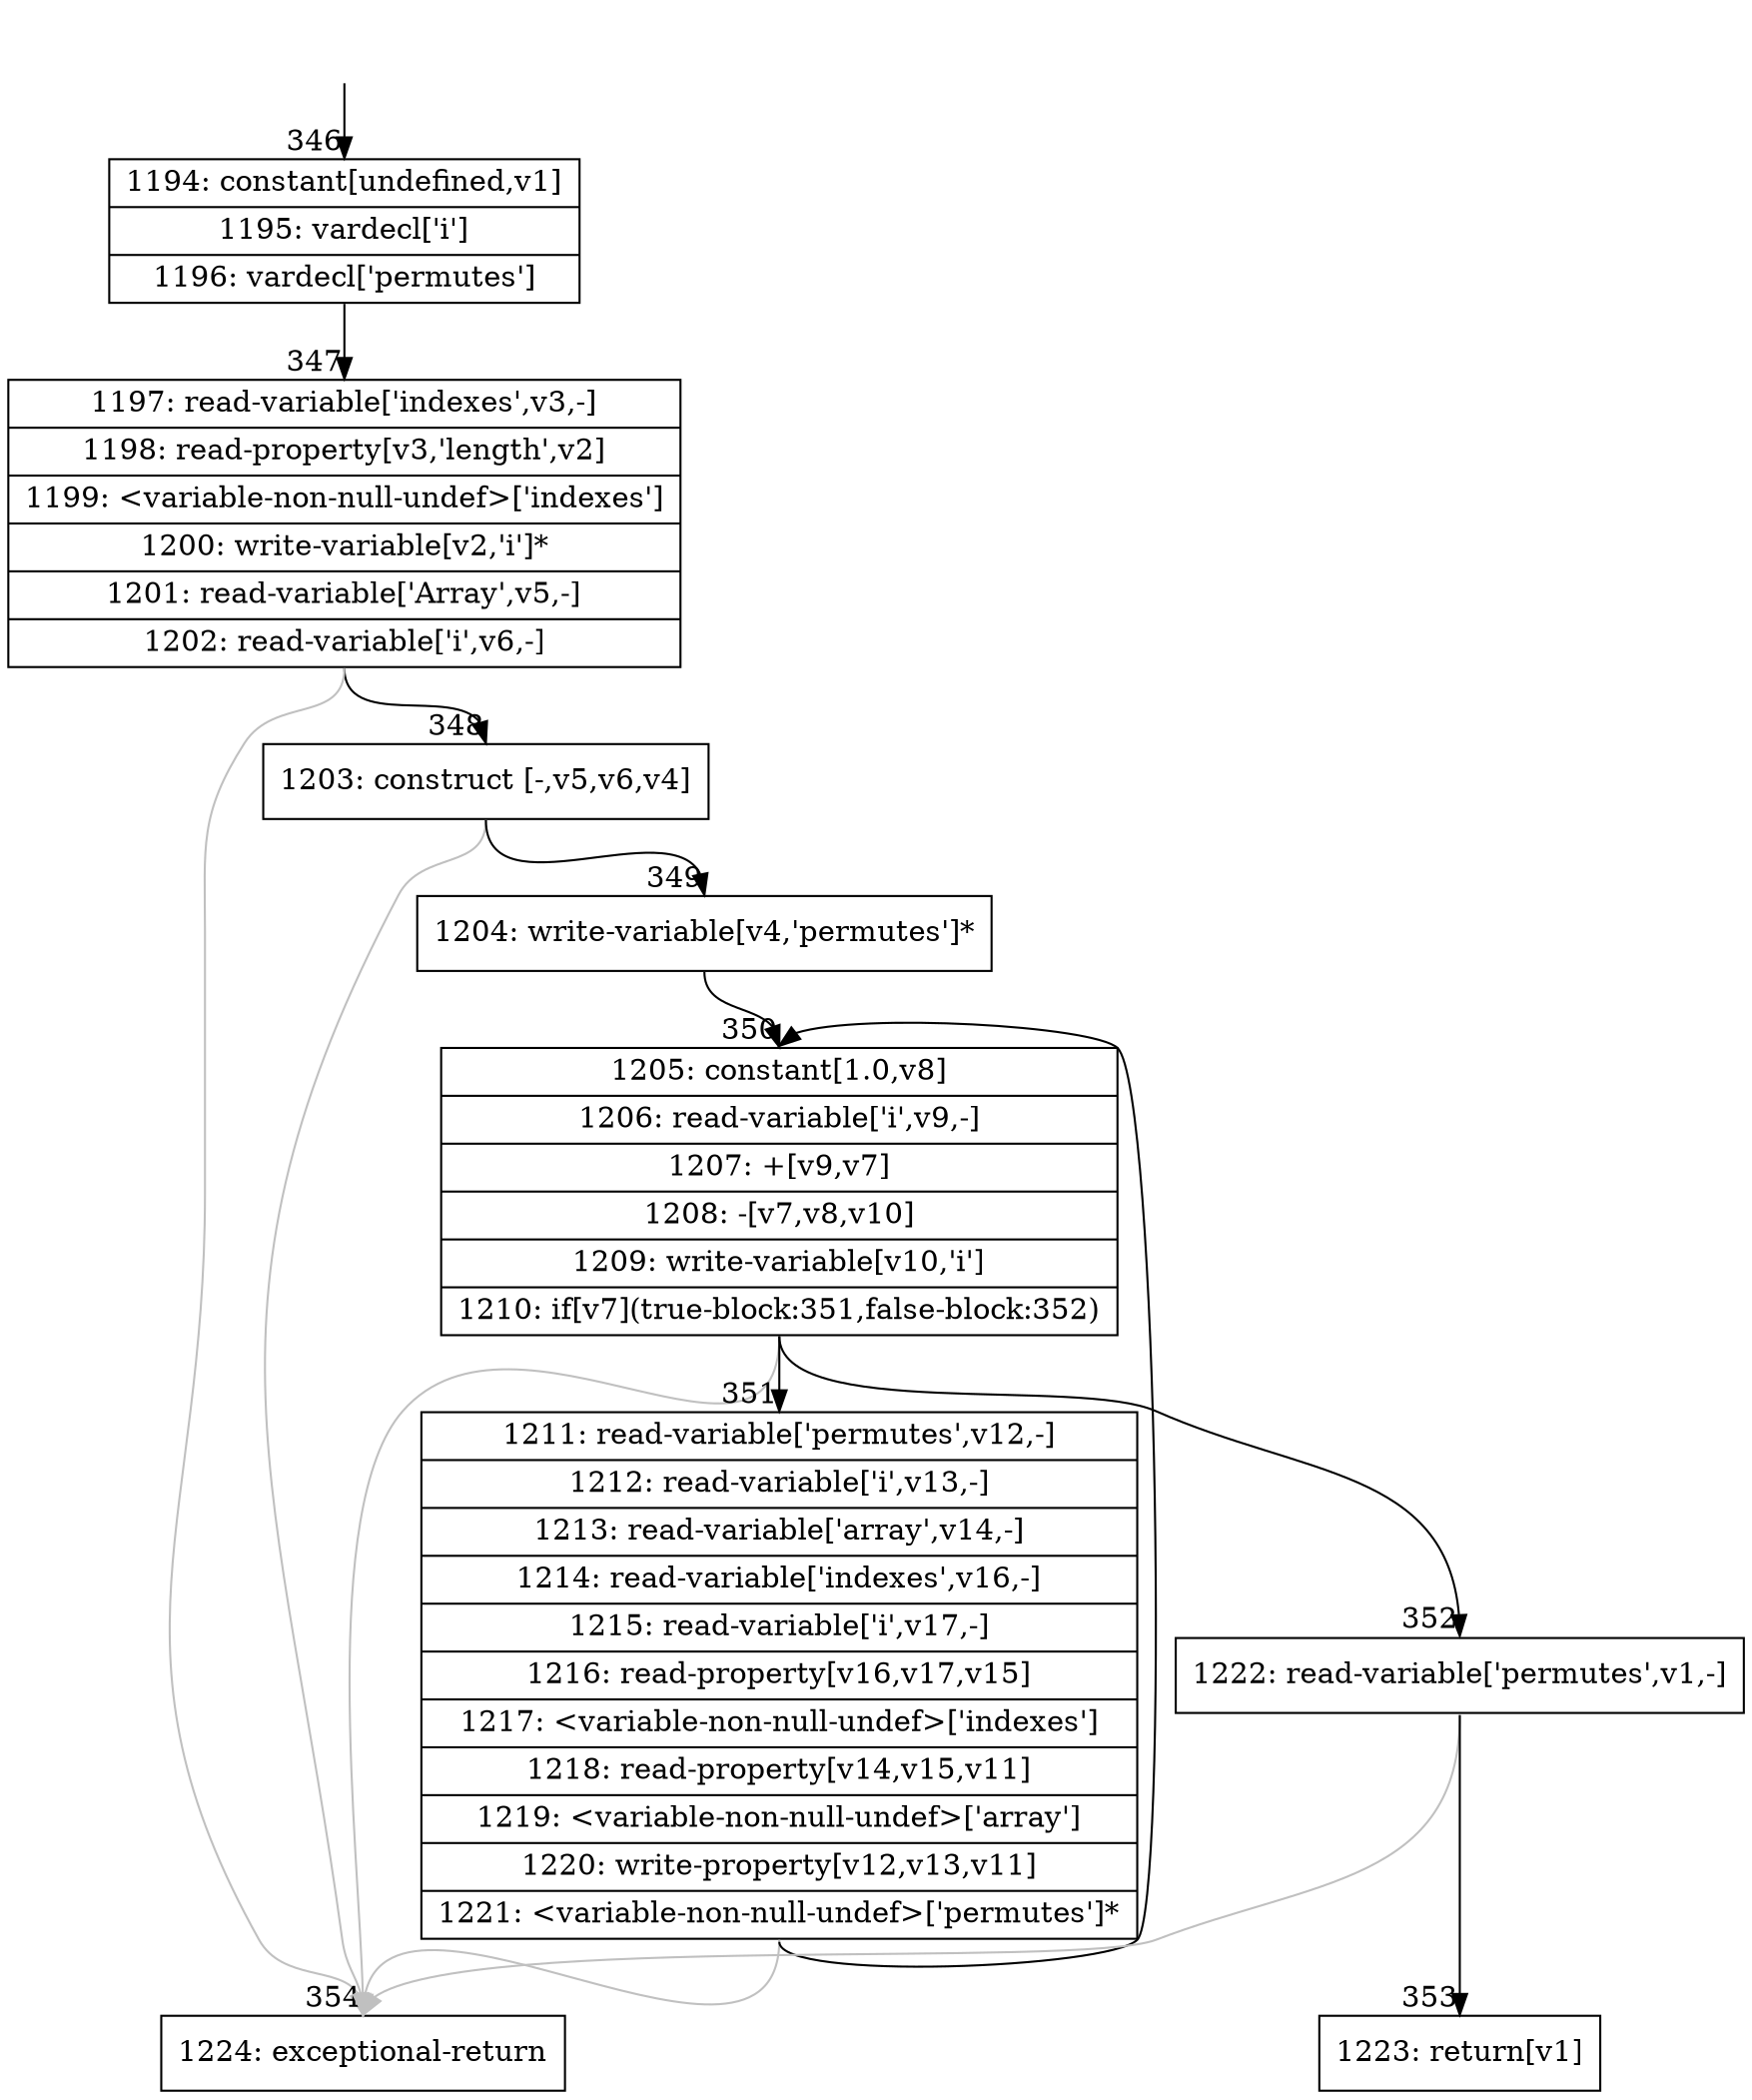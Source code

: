 digraph {
rankdir="TD"
BB_entry29[shape=none,label=""];
BB_entry29 -> BB346 [tailport=s, headport=n, headlabel="    346"]
BB346 [shape=record label="{1194: constant[undefined,v1]|1195: vardecl['i']|1196: vardecl['permutes']}" ] 
BB346 -> BB347 [tailport=s, headport=n, headlabel="      347"]
BB347 [shape=record label="{1197: read-variable['indexes',v3,-]|1198: read-property[v3,'length',v2]|1199: \<variable-non-null-undef\>['indexes']|1200: write-variable[v2,'i']*|1201: read-variable['Array',v5,-]|1202: read-variable['i',v6,-]}" ] 
BB347 -> BB348 [tailport=s, headport=n, headlabel="      348"]
BB347 -> BB354 [tailport=s, headport=n, color=gray, headlabel="      354"]
BB348 [shape=record label="{1203: construct [-,v5,v6,v4]}" ] 
BB348 -> BB349 [tailport=s, headport=n, headlabel="      349"]
BB348 -> BB354 [tailport=s, headport=n, color=gray]
BB349 [shape=record label="{1204: write-variable[v4,'permutes']*}" ] 
BB349 -> BB350 [tailport=s, headport=n, headlabel="      350"]
BB350 [shape=record label="{1205: constant[1.0,v8]|1206: read-variable['i',v9,-]|1207: +[v9,v7]|1208: -[v7,v8,v10]|1209: write-variable[v10,'i']|1210: if[v7](true-block:351,false-block:352)}" ] 
BB350 -> BB351 [tailport=s, headport=n, headlabel="      351"]
BB350 -> BB352 [tailport=s, headport=n, headlabel="      352"]
BB350 -> BB354 [tailport=s, headport=n, color=gray]
BB351 [shape=record label="{1211: read-variable['permutes',v12,-]|1212: read-variable['i',v13,-]|1213: read-variable['array',v14,-]|1214: read-variable['indexes',v16,-]|1215: read-variable['i',v17,-]|1216: read-property[v16,v17,v15]|1217: \<variable-non-null-undef\>['indexes']|1218: read-property[v14,v15,v11]|1219: \<variable-non-null-undef\>['array']|1220: write-property[v12,v13,v11]|1221: \<variable-non-null-undef\>['permutes']*}" ] 
BB351 -> BB350 [tailport=s, headport=n]
BB351 -> BB354 [tailport=s, headport=n, color=gray]
BB352 [shape=record label="{1222: read-variable['permutes',v1,-]}" ] 
BB352 -> BB353 [tailport=s, headport=n, headlabel="      353"]
BB352 -> BB354 [tailport=s, headport=n, color=gray]
BB353 [shape=record label="{1223: return[v1]}" ] 
BB354 [shape=record label="{1224: exceptional-return}" ] 
//#$~ 216
}
